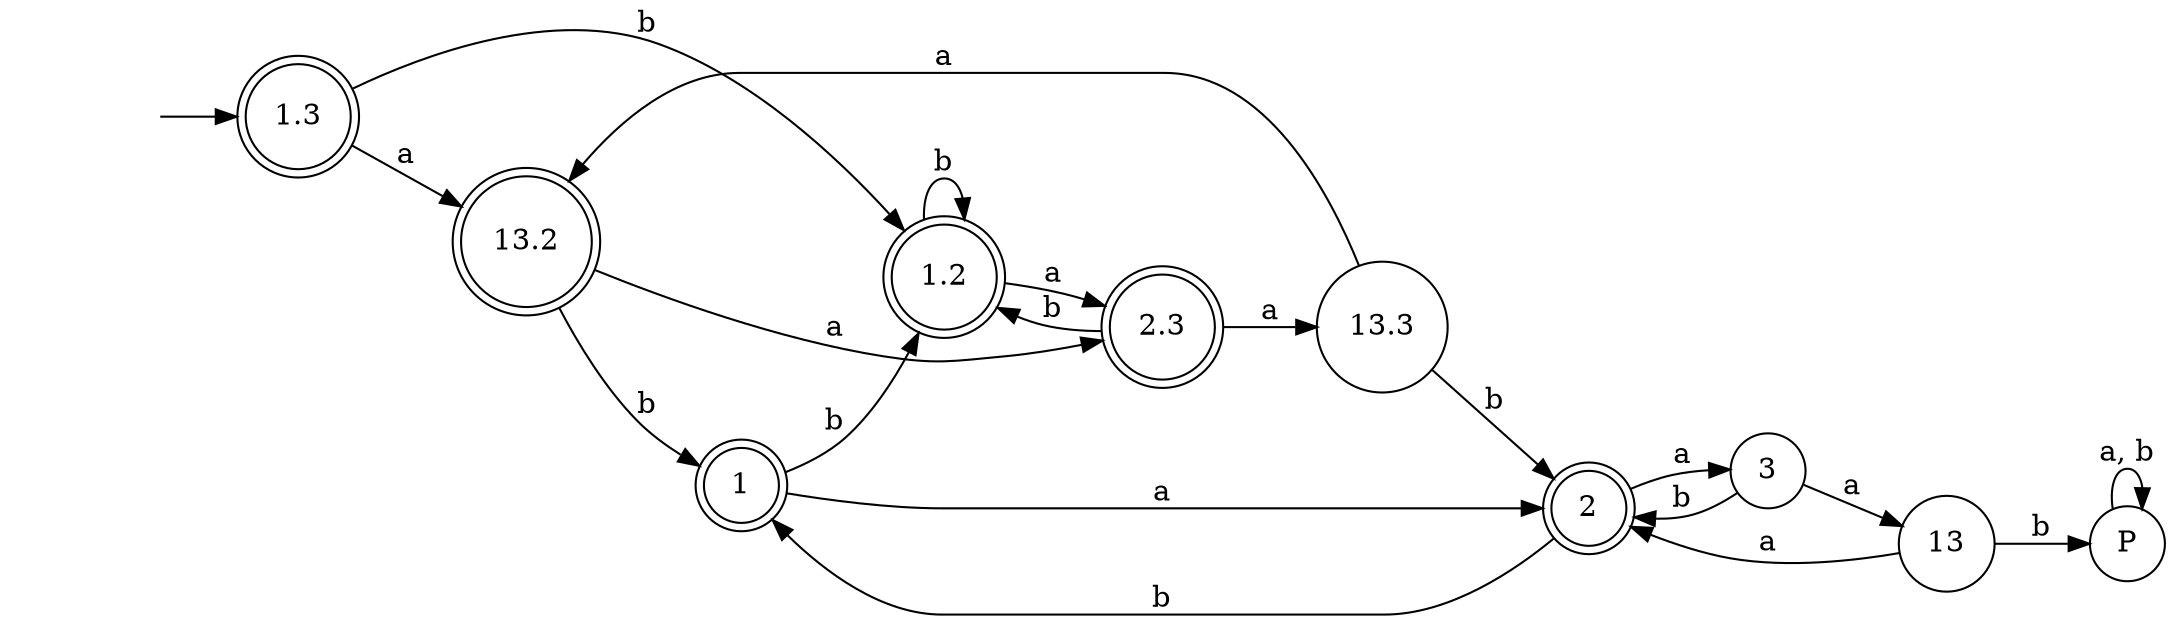 digraph finite_state_machine { rankdir=LR
	node [shape=doublecircle]
	1.3
	13.2
	1
	2
	2.3
	1.2
	1.2

	node [shape=circle]
	fake0 [style=invisible]
	fake0 -> 1.3

	1.3 -> 13.2 [label="a"] 
	1.3 -> 1.2 [label="b"] 
	13.2 -> 2.3 [label="a"] 
	13.2 -> 1 [label="b"] 
	1 -> 2 [label="a"] 
	1 -> 1.2 [label="b"] 
	2 -> 1 [label="b"] 
	2 -> 3 [label="a"] 
	3 -> 2 [label="b"] 
	3 -> 13 [label="a"] 
	13 -> 2 [label="a"] 
	13 -> P [label="b"] 
	2.3 -> 13.3 [label="a"] 
	2.3 -> 1.2 [label="b"] 
	13.3 -> 13.2 [label="a"] 
	13.3 -> 2 [label="b"] 
	1.2 -> 2.3 [label="a"] 
	1.2 -> 1.2 [label="b"] 
	P -> P [label="a, b"] 
}
